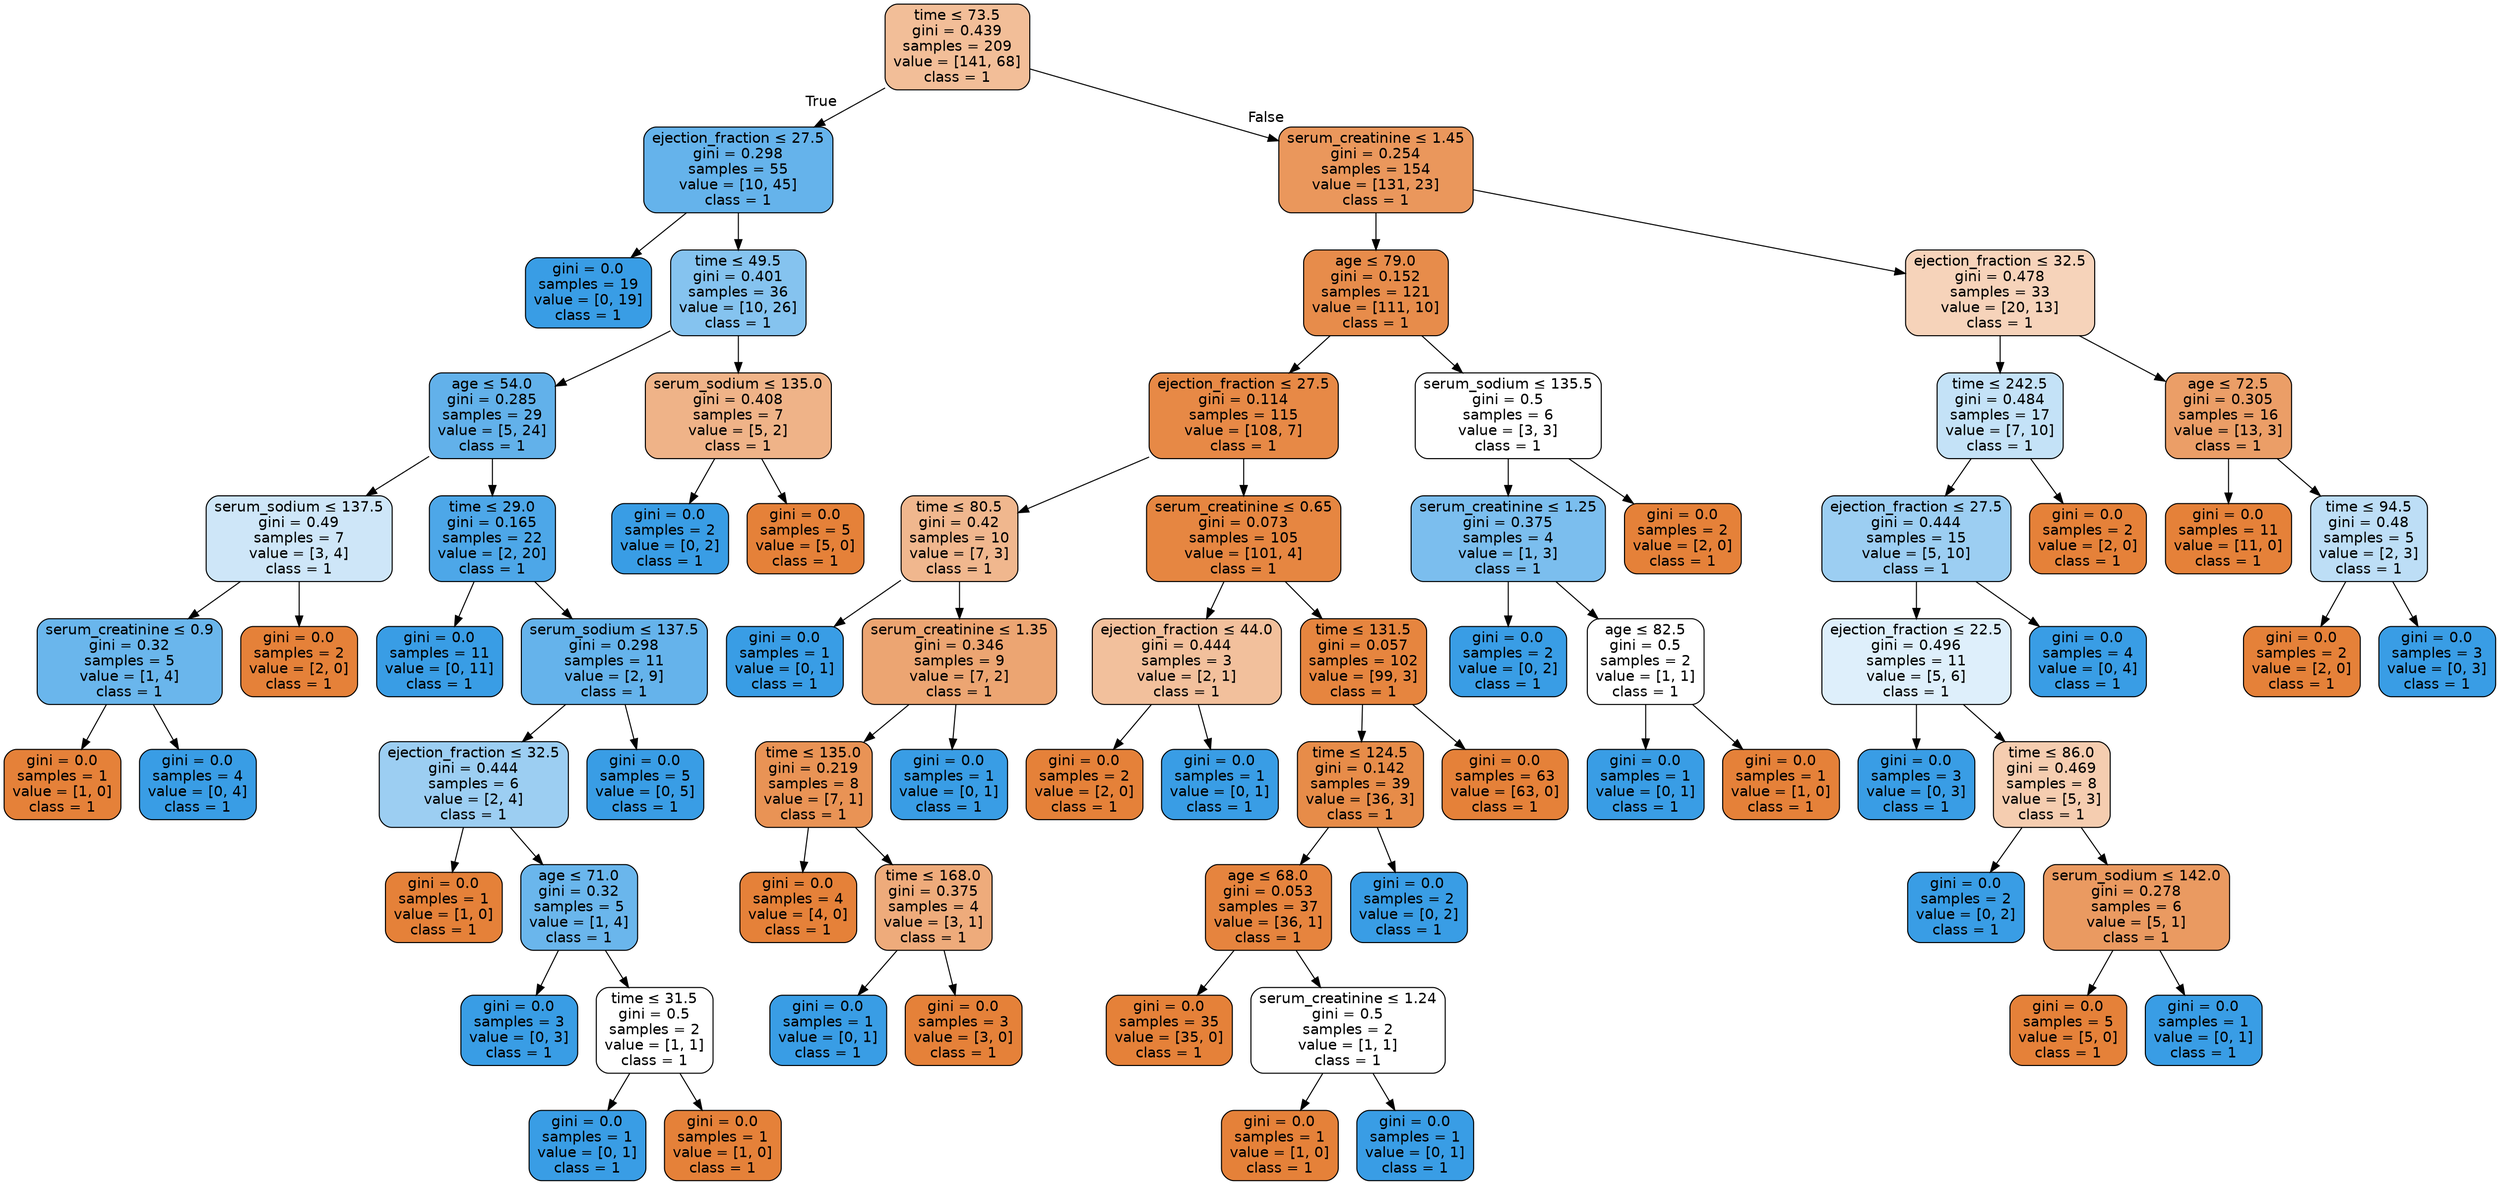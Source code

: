 digraph Tree {
node [shape=box, style="filled, rounded", color="black", fontname=helvetica] ;
edge [fontname=helvetica] ;
0 [label=<time &le; 73.5<br/>gini = 0.439<br/>samples = 209<br/>value = [141, 68]<br/>class = 1>, fillcolor="#f2be98"] ;
1 [label=<ejection_fraction &le; 27.5<br/>gini = 0.298<br/>samples = 55<br/>value = [10, 45]<br/>class = 1>, fillcolor="#65b3eb"] ;
0 -> 1 [labeldistance=2.5, labelangle=45, headlabel="True"] ;
2 [label=<gini = 0.0<br/>samples = 19<br/>value = [0, 19]<br/>class = 1>, fillcolor="#399de5"] ;
1 -> 2 ;
3 [label=<time &le; 49.5<br/>gini = 0.401<br/>samples = 36<br/>value = [10, 26]<br/>class = 1>, fillcolor="#85c3ef"] ;
1 -> 3 ;
4 [label=<age &le; 54.0<br/>gini = 0.285<br/>samples = 29<br/>value = [5, 24]<br/>class = 1>, fillcolor="#62b1ea"] ;
3 -> 4 ;
5 [label=<serum_sodium &le; 137.5<br/>gini = 0.49<br/>samples = 7<br/>value = [3, 4]<br/>class = 1>, fillcolor="#cee6f8"] ;
4 -> 5 ;
6 [label=<serum_creatinine &le; 0.9<br/>gini = 0.32<br/>samples = 5<br/>value = [1, 4]<br/>class = 1>, fillcolor="#6ab6ec"] ;
5 -> 6 ;
7 [label=<gini = 0.0<br/>samples = 1<br/>value = [1, 0]<br/>class = 1>, fillcolor="#e58139"] ;
6 -> 7 ;
8 [label=<gini = 0.0<br/>samples = 4<br/>value = [0, 4]<br/>class = 1>, fillcolor="#399de5"] ;
6 -> 8 ;
9 [label=<gini = 0.0<br/>samples = 2<br/>value = [2, 0]<br/>class = 1>, fillcolor="#e58139"] ;
5 -> 9 ;
10 [label=<time &le; 29.0<br/>gini = 0.165<br/>samples = 22<br/>value = [2, 20]<br/>class = 1>, fillcolor="#4da7e8"] ;
4 -> 10 ;
11 [label=<gini = 0.0<br/>samples = 11<br/>value = [0, 11]<br/>class = 1>, fillcolor="#399de5"] ;
10 -> 11 ;
12 [label=<serum_sodium &le; 137.5<br/>gini = 0.298<br/>samples = 11<br/>value = [2, 9]<br/>class = 1>, fillcolor="#65b3eb"] ;
10 -> 12 ;
13 [label=<ejection_fraction &le; 32.5<br/>gini = 0.444<br/>samples = 6<br/>value = [2, 4]<br/>class = 1>, fillcolor="#9ccef2"] ;
12 -> 13 ;
14 [label=<gini = 0.0<br/>samples = 1<br/>value = [1, 0]<br/>class = 1>, fillcolor="#e58139"] ;
13 -> 14 ;
15 [label=<age &le; 71.0<br/>gini = 0.32<br/>samples = 5<br/>value = [1, 4]<br/>class = 1>, fillcolor="#6ab6ec"] ;
13 -> 15 ;
16 [label=<gini = 0.0<br/>samples = 3<br/>value = [0, 3]<br/>class = 1>, fillcolor="#399de5"] ;
15 -> 16 ;
17 [label=<time &le; 31.5<br/>gini = 0.5<br/>samples = 2<br/>value = [1, 1]<br/>class = 1>, fillcolor="#ffffff"] ;
15 -> 17 ;
18 [label=<gini = 0.0<br/>samples = 1<br/>value = [0, 1]<br/>class = 1>, fillcolor="#399de5"] ;
17 -> 18 ;
19 [label=<gini = 0.0<br/>samples = 1<br/>value = [1, 0]<br/>class = 1>, fillcolor="#e58139"] ;
17 -> 19 ;
20 [label=<gini = 0.0<br/>samples = 5<br/>value = [0, 5]<br/>class = 1>, fillcolor="#399de5"] ;
12 -> 20 ;
21 [label=<serum_sodium &le; 135.0<br/>gini = 0.408<br/>samples = 7<br/>value = [5, 2]<br/>class = 1>, fillcolor="#efb388"] ;
3 -> 21 ;
22 [label=<gini = 0.0<br/>samples = 2<br/>value = [0, 2]<br/>class = 1>, fillcolor="#399de5"] ;
21 -> 22 ;
23 [label=<gini = 0.0<br/>samples = 5<br/>value = [5, 0]<br/>class = 1>, fillcolor="#e58139"] ;
21 -> 23 ;
24 [label=<serum_creatinine &le; 1.45<br/>gini = 0.254<br/>samples = 154<br/>value = [131, 23]<br/>class = 1>, fillcolor="#ea975c"] ;
0 -> 24 [labeldistance=2.5, labelangle=-45, headlabel="False"] ;
25 [label=<age &le; 79.0<br/>gini = 0.152<br/>samples = 121<br/>value = [111, 10]<br/>class = 1>, fillcolor="#e78c4b"] ;
24 -> 25 ;
26 [label=<ejection_fraction &le; 27.5<br/>gini = 0.114<br/>samples = 115<br/>value = [108, 7]<br/>class = 1>, fillcolor="#e78946"] ;
25 -> 26 ;
27 [label=<time &le; 80.5<br/>gini = 0.42<br/>samples = 10<br/>value = [7, 3]<br/>class = 1>, fillcolor="#f0b78e"] ;
26 -> 27 ;
28 [label=<gini = 0.0<br/>samples = 1<br/>value = [0, 1]<br/>class = 1>, fillcolor="#399de5"] ;
27 -> 28 ;
29 [label=<serum_creatinine &le; 1.35<br/>gini = 0.346<br/>samples = 9<br/>value = [7, 2]<br/>class = 1>, fillcolor="#eca572"] ;
27 -> 29 ;
30 [label=<time &le; 135.0<br/>gini = 0.219<br/>samples = 8<br/>value = [7, 1]<br/>class = 1>, fillcolor="#e99355"] ;
29 -> 30 ;
31 [label=<gini = 0.0<br/>samples = 4<br/>value = [4, 0]<br/>class = 1>, fillcolor="#e58139"] ;
30 -> 31 ;
32 [label=<time &le; 168.0<br/>gini = 0.375<br/>samples = 4<br/>value = [3, 1]<br/>class = 1>, fillcolor="#eeab7b"] ;
30 -> 32 ;
33 [label=<gini = 0.0<br/>samples = 1<br/>value = [0, 1]<br/>class = 1>, fillcolor="#399de5"] ;
32 -> 33 ;
34 [label=<gini = 0.0<br/>samples = 3<br/>value = [3, 0]<br/>class = 1>, fillcolor="#e58139"] ;
32 -> 34 ;
35 [label=<gini = 0.0<br/>samples = 1<br/>value = [0, 1]<br/>class = 1>, fillcolor="#399de5"] ;
29 -> 35 ;
36 [label=<serum_creatinine &le; 0.65<br/>gini = 0.073<br/>samples = 105<br/>value = [101, 4]<br/>class = 1>, fillcolor="#e68641"] ;
26 -> 36 ;
37 [label=<ejection_fraction &le; 44.0<br/>gini = 0.444<br/>samples = 3<br/>value = [2, 1]<br/>class = 1>, fillcolor="#f2c09c"] ;
36 -> 37 ;
38 [label=<gini = 0.0<br/>samples = 2<br/>value = [2, 0]<br/>class = 1>, fillcolor="#e58139"] ;
37 -> 38 ;
39 [label=<gini = 0.0<br/>samples = 1<br/>value = [0, 1]<br/>class = 1>, fillcolor="#399de5"] ;
37 -> 39 ;
40 [label=<time &le; 131.5<br/>gini = 0.057<br/>samples = 102<br/>value = [99, 3]<br/>class = 1>, fillcolor="#e6853f"] ;
36 -> 40 ;
41 [label=<time &le; 124.5<br/>gini = 0.142<br/>samples = 39<br/>value = [36, 3]<br/>class = 1>, fillcolor="#e78c49"] ;
40 -> 41 ;
42 [label=<age &le; 68.0<br/>gini = 0.053<br/>samples = 37<br/>value = [36, 1]<br/>class = 1>, fillcolor="#e6843e"] ;
41 -> 42 ;
43 [label=<gini = 0.0<br/>samples = 35<br/>value = [35, 0]<br/>class = 1>, fillcolor="#e58139"] ;
42 -> 43 ;
44 [label=<serum_creatinine &le; 1.24<br/>gini = 0.5<br/>samples = 2<br/>value = [1, 1]<br/>class = 1>, fillcolor="#ffffff"] ;
42 -> 44 ;
45 [label=<gini = 0.0<br/>samples = 1<br/>value = [1, 0]<br/>class = 1>, fillcolor="#e58139"] ;
44 -> 45 ;
46 [label=<gini = 0.0<br/>samples = 1<br/>value = [0, 1]<br/>class = 1>, fillcolor="#399de5"] ;
44 -> 46 ;
47 [label=<gini = 0.0<br/>samples = 2<br/>value = [0, 2]<br/>class = 1>, fillcolor="#399de5"] ;
41 -> 47 ;
48 [label=<gini = 0.0<br/>samples = 63<br/>value = [63, 0]<br/>class = 1>, fillcolor="#e58139"] ;
40 -> 48 ;
49 [label=<serum_sodium &le; 135.5<br/>gini = 0.5<br/>samples = 6<br/>value = [3, 3]<br/>class = 1>, fillcolor="#ffffff"] ;
25 -> 49 ;
50 [label=<serum_creatinine &le; 1.25<br/>gini = 0.375<br/>samples = 4<br/>value = [1, 3]<br/>class = 1>, fillcolor="#7bbeee"] ;
49 -> 50 ;
51 [label=<gini = 0.0<br/>samples = 2<br/>value = [0, 2]<br/>class = 1>, fillcolor="#399de5"] ;
50 -> 51 ;
52 [label=<age &le; 82.5<br/>gini = 0.5<br/>samples = 2<br/>value = [1, 1]<br/>class = 1>, fillcolor="#ffffff"] ;
50 -> 52 ;
53 [label=<gini = 0.0<br/>samples = 1<br/>value = [0, 1]<br/>class = 1>, fillcolor="#399de5"] ;
52 -> 53 ;
54 [label=<gini = 0.0<br/>samples = 1<br/>value = [1, 0]<br/>class = 1>, fillcolor="#e58139"] ;
52 -> 54 ;
55 [label=<gini = 0.0<br/>samples = 2<br/>value = [2, 0]<br/>class = 1>, fillcolor="#e58139"] ;
49 -> 55 ;
56 [label=<ejection_fraction &le; 32.5<br/>gini = 0.478<br/>samples = 33<br/>value = [20, 13]<br/>class = 1>, fillcolor="#f6d3ba"] ;
24 -> 56 ;
57 [label=<time &le; 242.5<br/>gini = 0.484<br/>samples = 17<br/>value = [7, 10]<br/>class = 1>, fillcolor="#c4e2f7"] ;
56 -> 57 ;
58 [label=<ejection_fraction &le; 27.5<br/>gini = 0.444<br/>samples = 15<br/>value = [5, 10]<br/>class = 1>, fillcolor="#9ccef2"] ;
57 -> 58 ;
59 [label=<ejection_fraction &le; 22.5<br/>gini = 0.496<br/>samples = 11<br/>value = [5, 6]<br/>class = 1>, fillcolor="#deeffb"] ;
58 -> 59 ;
60 [label=<gini = 0.0<br/>samples = 3<br/>value = [0, 3]<br/>class = 1>, fillcolor="#399de5"] ;
59 -> 60 ;
61 [label=<time &le; 86.0<br/>gini = 0.469<br/>samples = 8<br/>value = [5, 3]<br/>class = 1>, fillcolor="#f5cdb0"] ;
59 -> 61 ;
62 [label=<gini = 0.0<br/>samples = 2<br/>value = [0, 2]<br/>class = 1>, fillcolor="#399de5"] ;
61 -> 62 ;
63 [label=<serum_sodium &le; 142.0<br/>gini = 0.278<br/>samples = 6<br/>value = [5, 1]<br/>class = 1>, fillcolor="#ea9a61"] ;
61 -> 63 ;
64 [label=<gini = 0.0<br/>samples = 5<br/>value = [5, 0]<br/>class = 1>, fillcolor="#e58139"] ;
63 -> 64 ;
65 [label=<gini = 0.0<br/>samples = 1<br/>value = [0, 1]<br/>class = 1>, fillcolor="#399de5"] ;
63 -> 65 ;
66 [label=<gini = 0.0<br/>samples = 4<br/>value = [0, 4]<br/>class = 1>, fillcolor="#399de5"] ;
58 -> 66 ;
67 [label=<gini = 0.0<br/>samples = 2<br/>value = [2, 0]<br/>class = 1>, fillcolor="#e58139"] ;
57 -> 67 ;
68 [label=<age &le; 72.5<br/>gini = 0.305<br/>samples = 16<br/>value = [13, 3]<br/>class = 1>, fillcolor="#eb9e67"] ;
56 -> 68 ;
69 [label=<gini = 0.0<br/>samples = 11<br/>value = [11, 0]<br/>class = 1>, fillcolor="#e58139"] ;
68 -> 69 ;
70 [label=<time &le; 94.5<br/>gini = 0.48<br/>samples = 5<br/>value = [2, 3]<br/>class = 1>, fillcolor="#bddef6"] ;
68 -> 70 ;
71 [label=<gini = 0.0<br/>samples = 2<br/>value = [2, 0]<br/>class = 1>, fillcolor="#e58139"] ;
70 -> 71 ;
72 [label=<gini = 0.0<br/>samples = 3<br/>value = [0, 3]<br/>class = 1>, fillcolor="#399de5"] ;
70 -> 72 ;
}